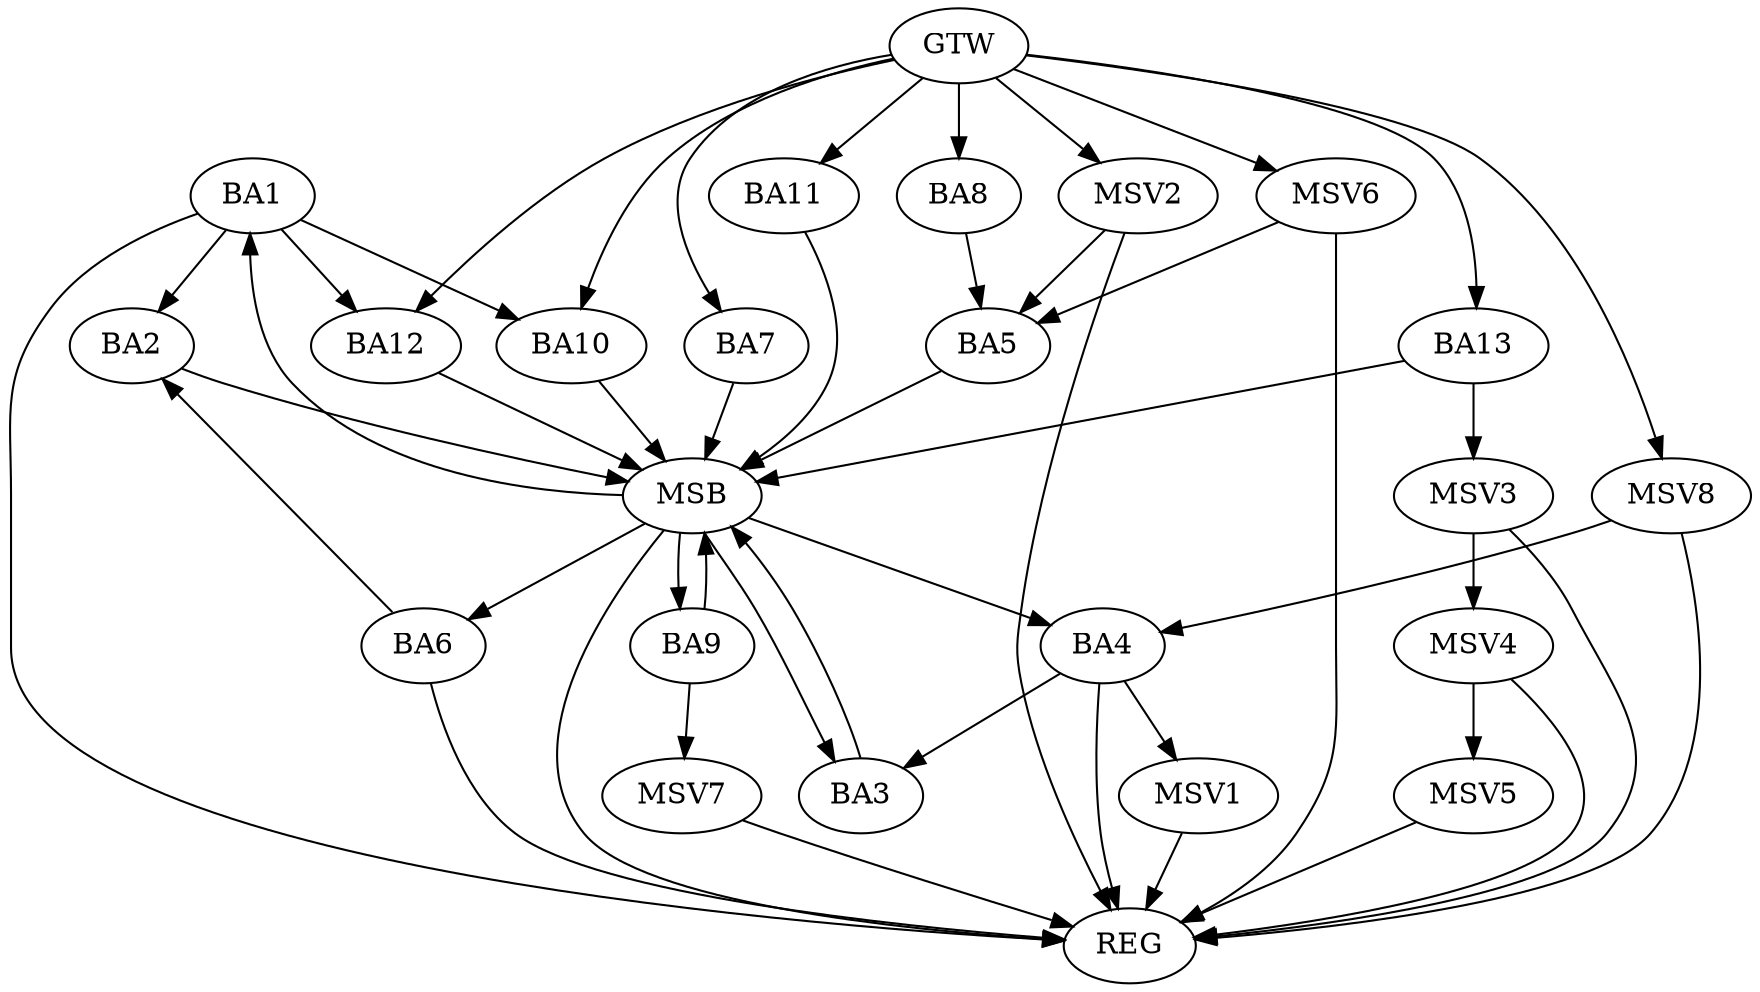 strict digraph G {
  BA1 [ label="BA1" ];
  BA2 [ label="BA2" ];
  BA3 [ label="BA3" ];
  BA4 [ label="BA4" ];
  BA5 [ label="BA5" ];
  BA6 [ label="BA6" ];
  BA7 [ label="BA7" ];
  BA8 [ label="BA8" ];
  BA9 [ label="BA9" ];
  BA10 [ label="BA10" ];
  BA11 [ label="BA11" ];
  BA12 [ label="BA12" ];
  BA13 [ label="BA13" ];
  GTW [ label="GTW" ];
  REG [ label="REG" ];
  MSB [ label="MSB" ];
  MSV1 [ label="MSV1" ];
  MSV2 [ label="MSV2" ];
  MSV3 [ label="MSV3" ];
  MSV4 [ label="MSV4" ];
  MSV5 [ label="MSV5" ];
  MSV6 [ label="MSV6" ];
  MSV7 [ label="MSV7" ];
  MSV8 [ label="MSV8" ];
  BA1 -> BA2;
  BA4 -> BA3;
  BA6 -> BA2;
  BA8 -> BA5;
  GTW -> BA7;
  GTW -> BA8;
  GTW -> BA10;
  GTW -> BA11;
  GTW -> BA12;
  GTW -> BA13;
  BA1 -> REG;
  BA4 -> REG;
  BA6 -> REG;
  BA2 -> MSB;
  MSB -> BA1;
  MSB -> REG;
  BA3 -> MSB;
  BA5 -> MSB;
  MSB -> BA3;
  BA7 -> MSB;
  BA9 -> MSB;
  BA10 -> MSB;
  MSB -> BA6;
  BA11 -> MSB;
  BA12 -> MSB;
  MSB -> BA4;
  BA13 -> MSB;
  MSB -> BA9;
  BA1 -> BA12;
  BA1 -> BA10;
  BA4 -> MSV1;
  MSV1 -> REG;
  MSV2 -> BA5;
  GTW -> MSV2;
  MSV2 -> REG;
  BA13 -> MSV3;
  MSV3 -> REG;
  MSV3 -> MSV4;
  MSV4 -> REG;
  MSV4 -> MSV5;
  MSV5 -> REG;
  MSV6 -> BA5;
  GTW -> MSV6;
  MSV6 -> REG;
  BA9 -> MSV7;
  MSV7 -> REG;
  MSV8 -> BA4;
  GTW -> MSV8;
  MSV8 -> REG;
}
